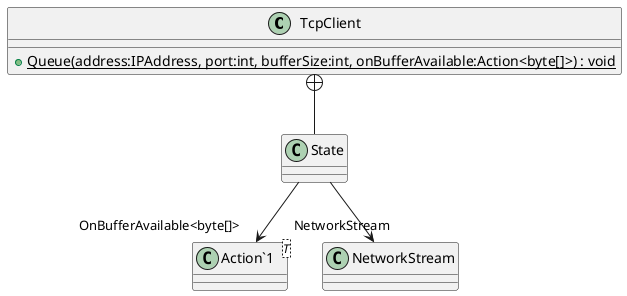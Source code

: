 @startuml
class TcpClient {
    + {static} Queue(address:IPAddress, port:int, bufferSize:int, onBufferAvailable:Action<byte[]>) : void
}
class State {
}
class "Action`1"<T> {
}
TcpClient +-- State
State --> "NetworkStream" NetworkStream
State --> "OnBufferAvailable<byte[]>" "Action`1"
@enduml
